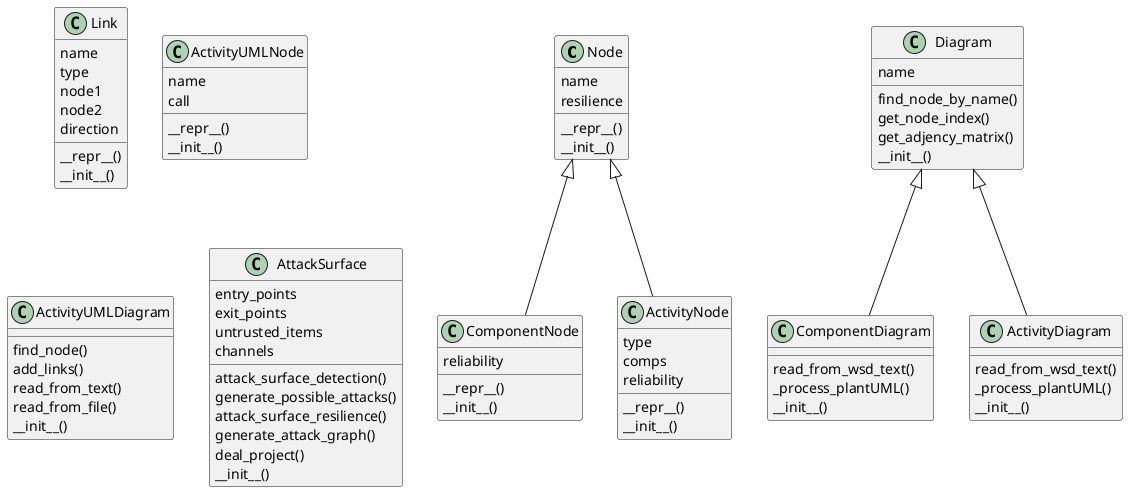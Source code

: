 @startuml
class Node {
    __repr__()
        name
    resilience
    __init__()
}
class ComponentNode {
    __repr__()
        reliability
    __init__()
}
class ActivityNode {
    __repr__()
        type
    comps
    reliability
    __init__()
}
class Link {
    __repr__()
        name
    type
    node1
    node2
    direction
    __init__()
}
class Diagram {
    find_node_by_name()
    get_node_index()
    get_adjency_matrix()
        name
    __init__()
}
class ComponentDiagram {
    read_from_wsd_text()
    _process_plantUML()
        __init__()
}
class ActivityDiagram {
    read_from_wsd_text()
    _process_plantUML()
        __init__()
}
class ActivityUMLNode {
    __repr__()
        name
    call
    __init__()
}
class ActivityUMLDiagram {
    find_node()
    add_links()
    read_from_text()
    read_from_file()
        __init__()
}
class AttackSurface {
    attack_surface_detection()
    generate_possible_attacks()
    attack_surface_resilience()
    generate_attack_graph()
    deal_project()
        entry_points
    exit_points
    untrusted_items
    channels
    __init__()
}
Node <|-- ComponentNode
Node <|-- ActivityNode
Diagram <|-- ComponentDiagram
Diagram <|-- ActivityDiagram
@enduml